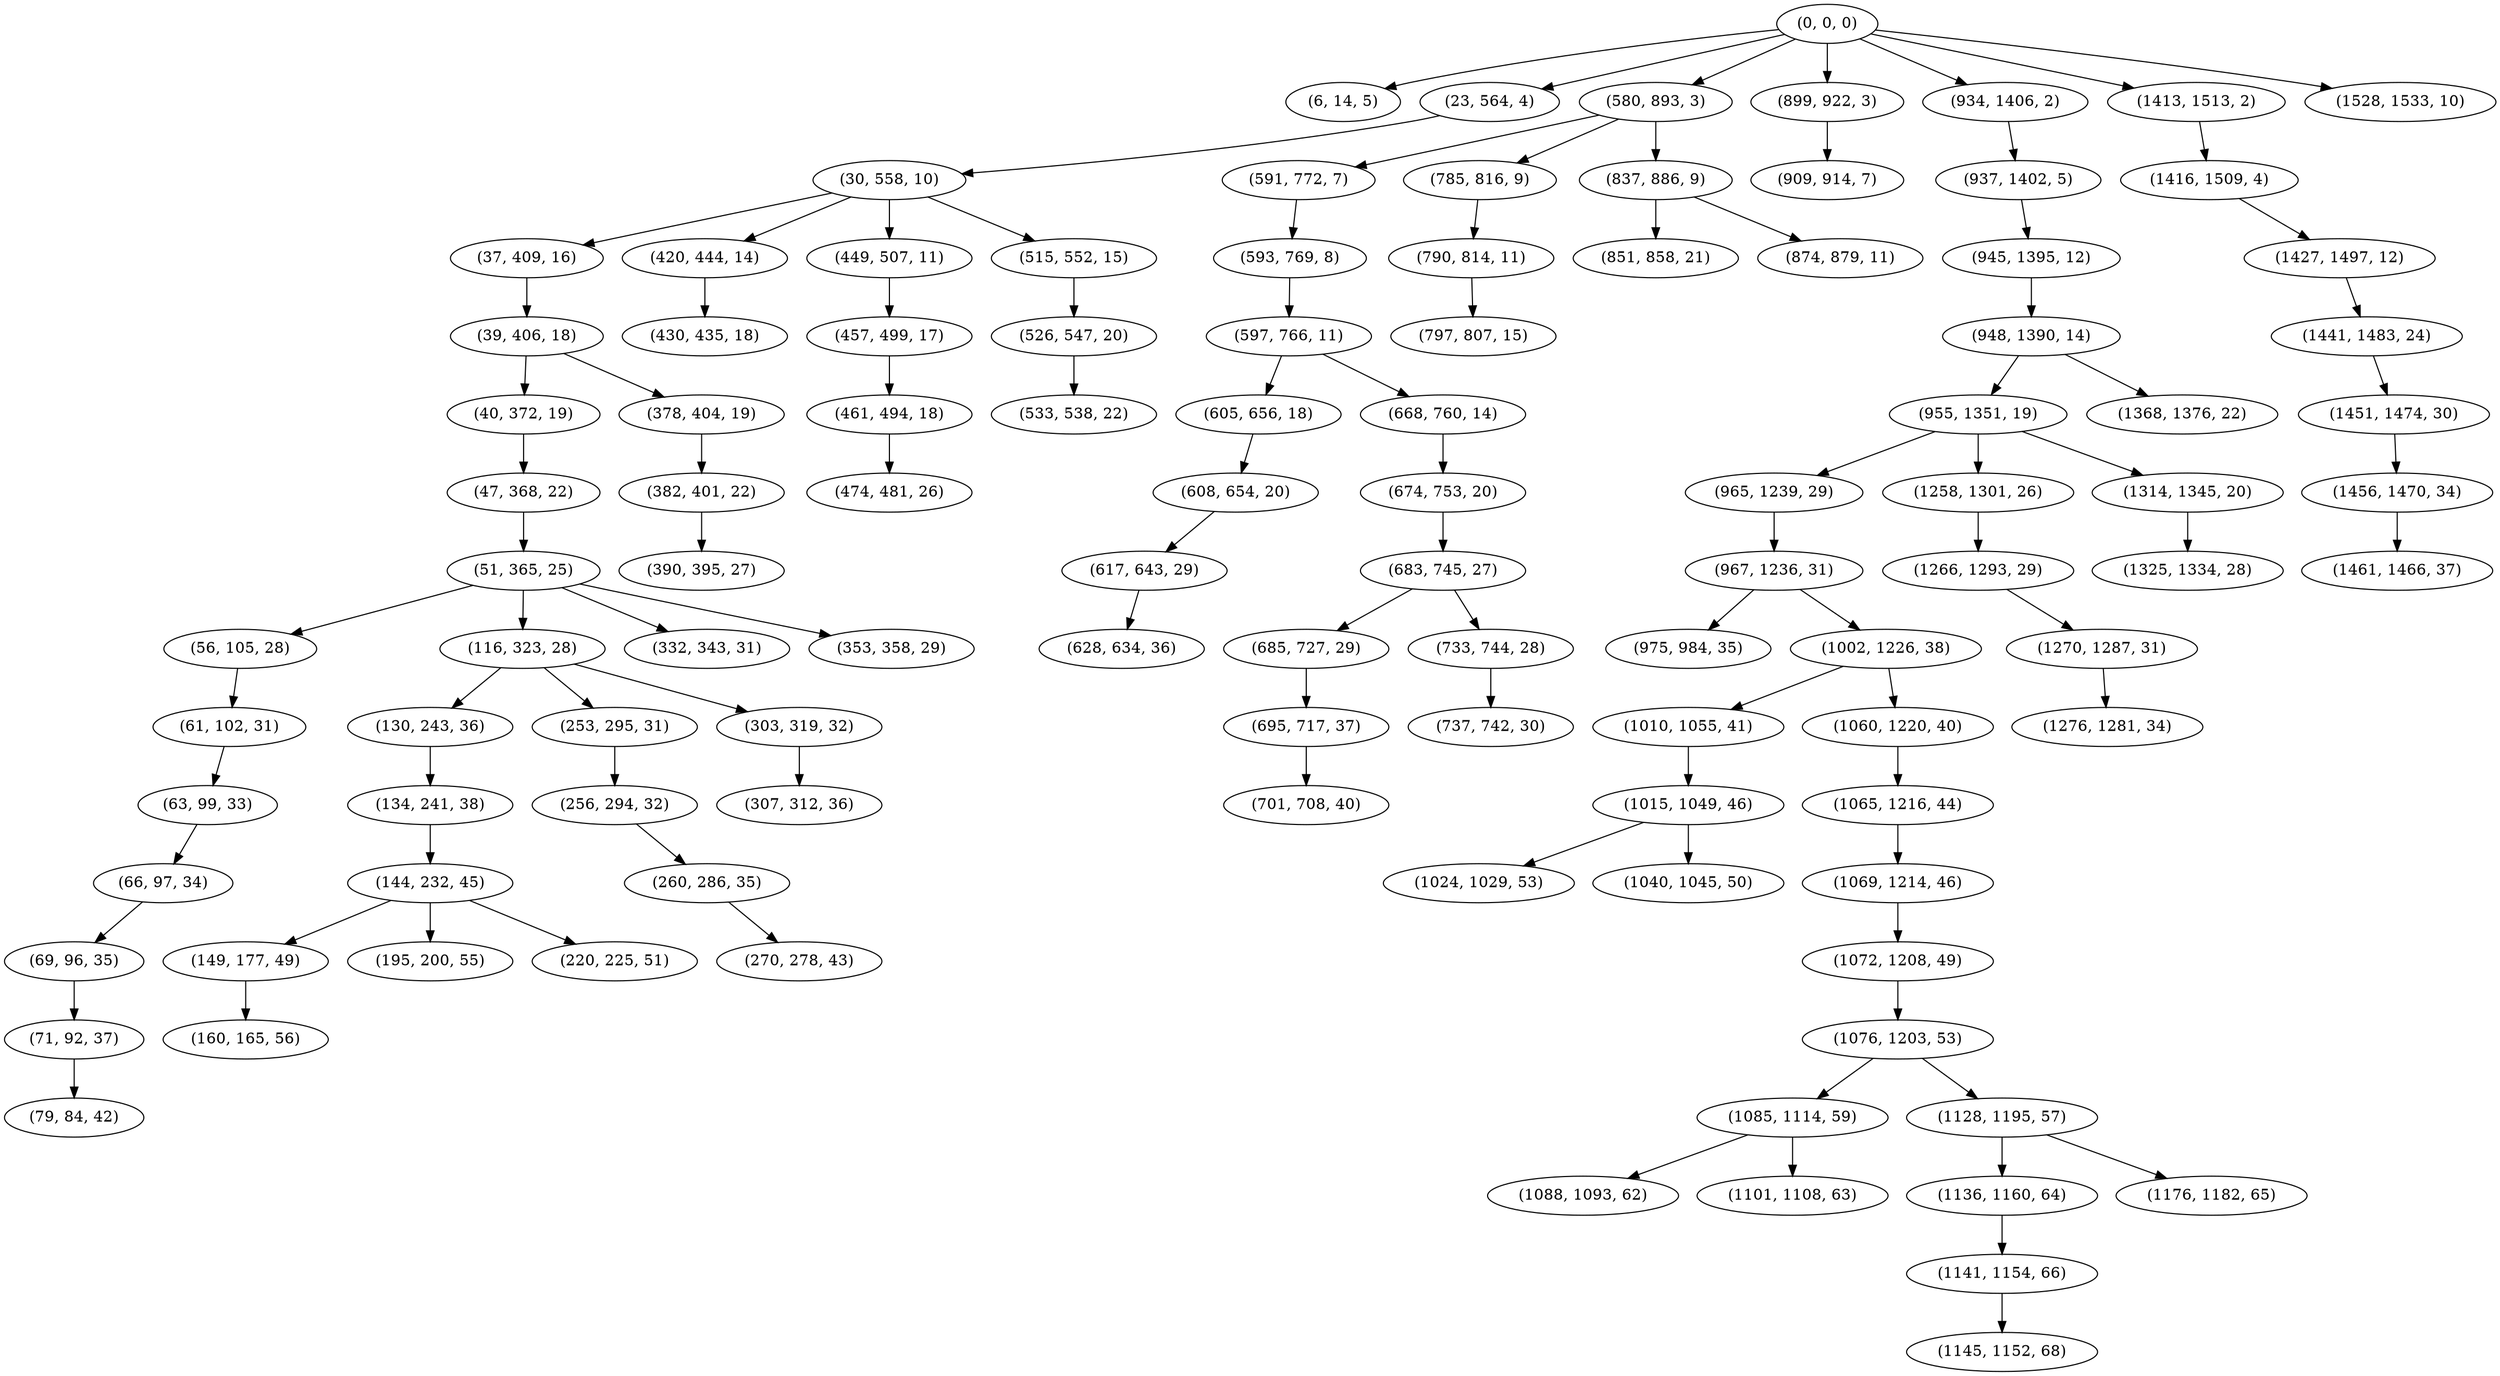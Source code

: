 digraph tree {
    "(0, 0, 0)";
    "(6, 14, 5)";
    "(23, 564, 4)";
    "(30, 558, 10)";
    "(37, 409, 16)";
    "(39, 406, 18)";
    "(40, 372, 19)";
    "(47, 368, 22)";
    "(51, 365, 25)";
    "(56, 105, 28)";
    "(61, 102, 31)";
    "(63, 99, 33)";
    "(66, 97, 34)";
    "(69, 96, 35)";
    "(71, 92, 37)";
    "(79, 84, 42)";
    "(116, 323, 28)";
    "(130, 243, 36)";
    "(134, 241, 38)";
    "(144, 232, 45)";
    "(149, 177, 49)";
    "(160, 165, 56)";
    "(195, 200, 55)";
    "(220, 225, 51)";
    "(253, 295, 31)";
    "(256, 294, 32)";
    "(260, 286, 35)";
    "(270, 278, 43)";
    "(303, 319, 32)";
    "(307, 312, 36)";
    "(332, 343, 31)";
    "(353, 358, 29)";
    "(378, 404, 19)";
    "(382, 401, 22)";
    "(390, 395, 27)";
    "(420, 444, 14)";
    "(430, 435, 18)";
    "(449, 507, 11)";
    "(457, 499, 17)";
    "(461, 494, 18)";
    "(474, 481, 26)";
    "(515, 552, 15)";
    "(526, 547, 20)";
    "(533, 538, 22)";
    "(580, 893, 3)";
    "(591, 772, 7)";
    "(593, 769, 8)";
    "(597, 766, 11)";
    "(605, 656, 18)";
    "(608, 654, 20)";
    "(617, 643, 29)";
    "(628, 634, 36)";
    "(668, 760, 14)";
    "(674, 753, 20)";
    "(683, 745, 27)";
    "(685, 727, 29)";
    "(695, 717, 37)";
    "(701, 708, 40)";
    "(733, 744, 28)";
    "(737, 742, 30)";
    "(785, 816, 9)";
    "(790, 814, 11)";
    "(797, 807, 15)";
    "(837, 886, 9)";
    "(851, 858, 21)";
    "(874, 879, 11)";
    "(899, 922, 3)";
    "(909, 914, 7)";
    "(934, 1406, 2)";
    "(937, 1402, 5)";
    "(945, 1395, 12)";
    "(948, 1390, 14)";
    "(955, 1351, 19)";
    "(965, 1239, 29)";
    "(967, 1236, 31)";
    "(975, 984, 35)";
    "(1002, 1226, 38)";
    "(1010, 1055, 41)";
    "(1015, 1049, 46)";
    "(1024, 1029, 53)";
    "(1040, 1045, 50)";
    "(1060, 1220, 40)";
    "(1065, 1216, 44)";
    "(1069, 1214, 46)";
    "(1072, 1208, 49)";
    "(1076, 1203, 53)";
    "(1085, 1114, 59)";
    "(1088, 1093, 62)";
    "(1101, 1108, 63)";
    "(1128, 1195, 57)";
    "(1136, 1160, 64)";
    "(1141, 1154, 66)";
    "(1145, 1152, 68)";
    "(1176, 1182, 65)";
    "(1258, 1301, 26)";
    "(1266, 1293, 29)";
    "(1270, 1287, 31)";
    "(1276, 1281, 34)";
    "(1314, 1345, 20)";
    "(1325, 1334, 28)";
    "(1368, 1376, 22)";
    "(1413, 1513, 2)";
    "(1416, 1509, 4)";
    "(1427, 1497, 12)";
    "(1441, 1483, 24)";
    "(1451, 1474, 30)";
    "(1456, 1470, 34)";
    "(1461, 1466, 37)";
    "(1528, 1533, 10)";
    "(0, 0, 0)" -> "(6, 14, 5)";
    "(0, 0, 0)" -> "(23, 564, 4)";
    "(0, 0, 0)" -> "(580, 893, 3)";
    "(0, 0, 0)" -> "(899, 922, 3)";
    "(0, 0, 0)" -> "(934, 1406, 2)";
    "(0, 0, 0)" -> "(1413, 1513, 2)";
    "(0, 0, 0)" -> "(1528, 1533, 10)";
    "(23, 564, 4)" -> "(30, 558, 10)";
    "(30, 558, 10)" -> "(37, 409, 16)";
    "(30, 558, 10)" -> "(420, 444, 14)";
    "(30, 558, 10)" -> "(449, 507, 11)";
    "(30, 558, 10)" -> "(515, 552, 15)";
    "(37, 409, 16)" -> "(39, 406, 18)";
    "(39, 406, 18)" -> "(40, 372, 19)";
    "(39, 406, 18)" -> "(378, 404, 19)";
    "(40, 372, 19)" -> "(47, 368, 22)";
    "(47, 368, 22)" -> "(51, 365, 25)";
    "(51, 365, 25)" -> "(56, 105, 28)";
    "(51, 365, 25)" -> "(116, 323, 28)";
    "(51, 365, 25)" -> "(332, 343, 31)";
    "(51, 365, 25)" -> "(353, 358, 29)";
    "(56, 105, 28)" -> "(61, 102, 31)";
    "(61, 102, 31)" -> "(63, 99, 33)";
    "(63, 99, 33)" -> "(66, 97, 34)";
    "(66, 97, 34)" -> "(69, 96, 35)";
    "(69, 96, 35)" -> "(71, 92, 37)";
    "(71, 92, 37)" -> "(79, 84, 42)";
    "(116, 323, 28)" -> "(130, 243, 36)";
    "(116, 323, 28)" -> "(253, 295, 31)";
    "(116, 323, 28)" -> "(303, 319, 32)";
    "(130, 243, 36)" -> "(134, 241, 38)";
    "(134, 241, 38)" -> "(144, 232, 45)";
    "(144, 232, 45)" -> "(149, 177, 49)";
    "(144, 232, 45)" -> "(195, 200, 55)";
    "(144, 232, 45)" -> "(220, 225, 51)";
    "(149, 177, 49)" -> "(160, 165, 56)";
    "(253, 295, 31)" -> "(256, 294, 32)";
    "(256, 294, 32)" -> "(260, 286, 35)";
    "(260, 286, 35)" -> "(270, 278, 43)";
    "(303, 319, 32)" -> "(307, 312, 36)";
    "(378, 404, 19)" -> "(382, 401, 22)";
    "(382, 401, 22)" -> "(390, 395, 27)";
    "(420, 444, 14)" -> "(430, 435, 18)";
    "(449, 507, 11)" -> "(457, 499, 17)";
    "(457, 499, 17)" -> "(461, 494, 18)";
    "(461, 494, 18)" -> "(474, 481, 26)";
    "(515, 552, 15)" -> "(526, 547, 20)";
    "(526, 547, 20)" -> "(533, 538, 22)";
    "(580, 893, 3)" -> "(591, 772, 7)";
    "(580, 893, 3)" -> "(785, 816, 9)";
    "(580, 893, 3)" -> "(837, 886, 9)";
    "(591, 772, 7)" -> "(593, 769, 8)";
    "(593, 769, 8)" -> "(597, 766, 11)";
    "(597, 766, 11)" -> "(605, 656, 18)";
    "(597, 766, 11)" -> "(668, 760, 14)";
    "(605, 656, 18)" -> "(608, 654, 20)";
    "(608, 654, 20)" -> "(617, 643, 29)";
    "(617, 643, 29)" -> "(628, 634, 36)";
    "(668, 760, 14)" -> "(674, 753, 20)";
    "(674, 753, 20)" -> "(683, 745, 27)";
    "(683, 745, 27)" -> "(685, 727, 29)";
    "(683, 745, 27)" -> "(733, 744, 28)";
    "(685, 727, 29)" -> "(695, 717, 37)";
    "(695, 717, 37)" -> "(701, 708, 40)";
    "(733, 744, 28)" -> "(737, 742, 30)";
    "(785, 816, 9)" -> "(790, 814, 11)";
    "(790, 814, 11)" -> "(797, 807, 15)";
    "(837, 886, 9)" -> "(851, 858, 21)";
    "(837, 886, 9)" -> "(874, 879, 11)";
    "(899, 922, 3)" -> "(909, 914, 7)";
    "(934, 1406, 2)" -> "(937, 1402, 5)";
    "(937, 1402, 5)" -> "(945, 1395, 12)";
    "(945, 1395, 12)" -> "(948, 1390, 14)";
    "(948, 1390, 14)" -> "(955, 1351, 19)";
    "(948, 1390, 14)" -> "(1368, 1376, 22)";
    "(955, 1351, 19)" -> "(965, 1239, 29)";
    "(955, 1351, 19)" -> "(1258, 1301, 26)";
    "(955, 1351, 19)" -> "(1314, 1345, 20)";
    "(965, 1239, 29)" -> "(967, 1236, 31)";
    "(967, 1236, 31)" -> "(975, 984, 35)";
    "(967, 1236, 31)" -> "(1002, 1226, 38)";
    "(1002, 1226, 38)" -> "(1010, 1055, 41)";
    "(1002, 1226, 38)" -> "(1060, 1220, 40)";
    "(1010, 1055, 41)" -> "(1015, 1049, 46)";
    "(1015, 1049, 46)" -> "(1024, 1029, 53)";
    "(1015, 1049, 46)" -> "(1040, 1045, 50)";
    "(1060, 1220, 40)" -> "(1065, 1216, 44)";
    "(1065, 1216, 44)" -> "(1069, 1214, 46)";
    "(1069, 1214, 46)" -> "(1072, 1208, 49)";
    "(1072, 1208, 49)" -> "(1076, 1203, 53)";
    "(1076, 1203, 53)" -> "(1085, 1114, 59)";
    "(1076, 1203, 53)" -> "(1128, 1195, 57)";
    "(1085, 1114, 59)" -> "(1088, 1093, 62)";
    "(1085, 1114, 59)" -> "(1101, 1108, 63)";
    "(1128, 1195, 57)" -> "(1136, 1160, 64)";
    "(1128, 1195, 57)" -> "(1176, 1182, 65)";
    "(1136, 1160, 64)" -> "(1141, 1154, 66)";
    "(1141, 1154, 66)" -> "(1145, 1152, 68)";
    "(1258, 1301, 26)" -> "(1266, 1293, 29)";
    "(1266, 1293, 29)" -> "(1270, 1287, 31)";
    "(1270, 1287, 31)" -> "(1276, 1281, 34)";
    "(1314, 1345, 20)" -> "(1325, 1334, 28)";
    "(1413, 1513, 2)" -> "(1416, 1509, 4)";
    "(1416, 1509, 4)" -> "(1427, 1497, 12)";
    "(1427, 1497, 12)" -> "(1441, 1483, 24)";
    "(1441, 1483, 24)" -> "(1451, 1474, 30)";
    "(1451, 1474, 30)" -> "(1456, 1470, 34)";
    "(1456, 1470, 34)" -> "(1461, 1466, 37)";
}

